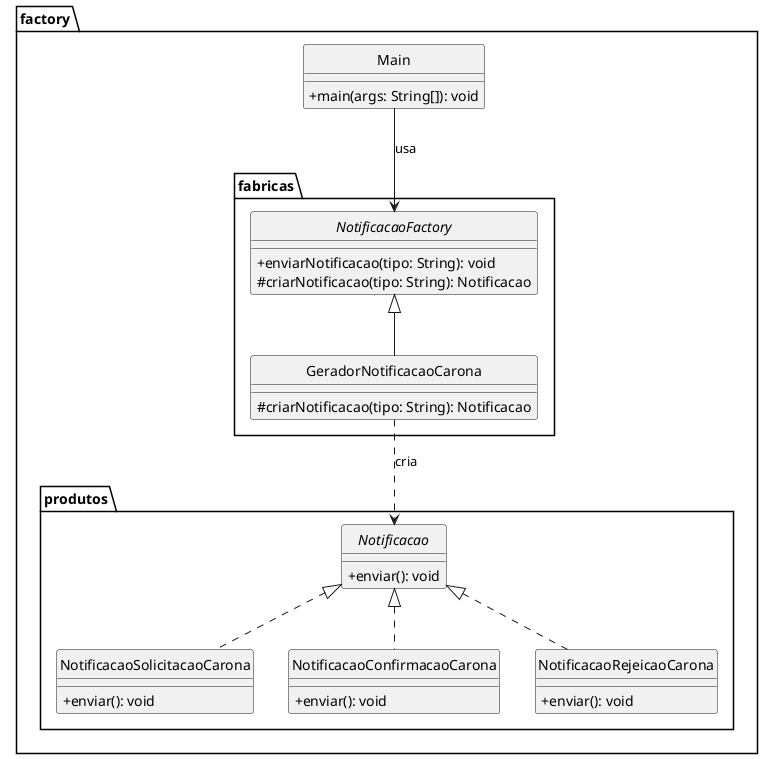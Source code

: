 @startuml
skinparam classAttributeIconSize 0
skinparam style strictuml

package "factory.produtos" {
  interface Notificacao {
    +enviar(): void
  }

  class NotificacaoSolicitacaoCarona {
    +enviar(): void
  }

  class NotificacaoConfirmacaoCarona {
    +enviar(): void
  }

  class NotificacaoRejeicaoCarona {
    +enviar(): void
  }
}

package "factory.fabricas" {
  abstract class NotificacaoFactory {
    {method} +enviarNotificacao(tipo: String): void
    {method} #criarNotificacao(tipo: String): Notificacao
  }

  class GeradorNotificacaoCarona {
    {method} #criarNotificacao(tipo: String): Notificacao
  }
}

package "factory" {
  class Main {
    {method} +main(args: String[]): void
  }
}

Notificacao <|.. NotificacaoSolicitacaoCarona
Notificacao <|.. NotificacaoConfirmacaoCarona
Notificacao <|.. NotificacaoRejeicaoCarona

NotificacaoFactory <|-- GeradorNotificacaoCarona

Main --> NotificacaoFactory : usa
GeradorNotificacaoCarona ..> Notificacao : cria

@enduml
